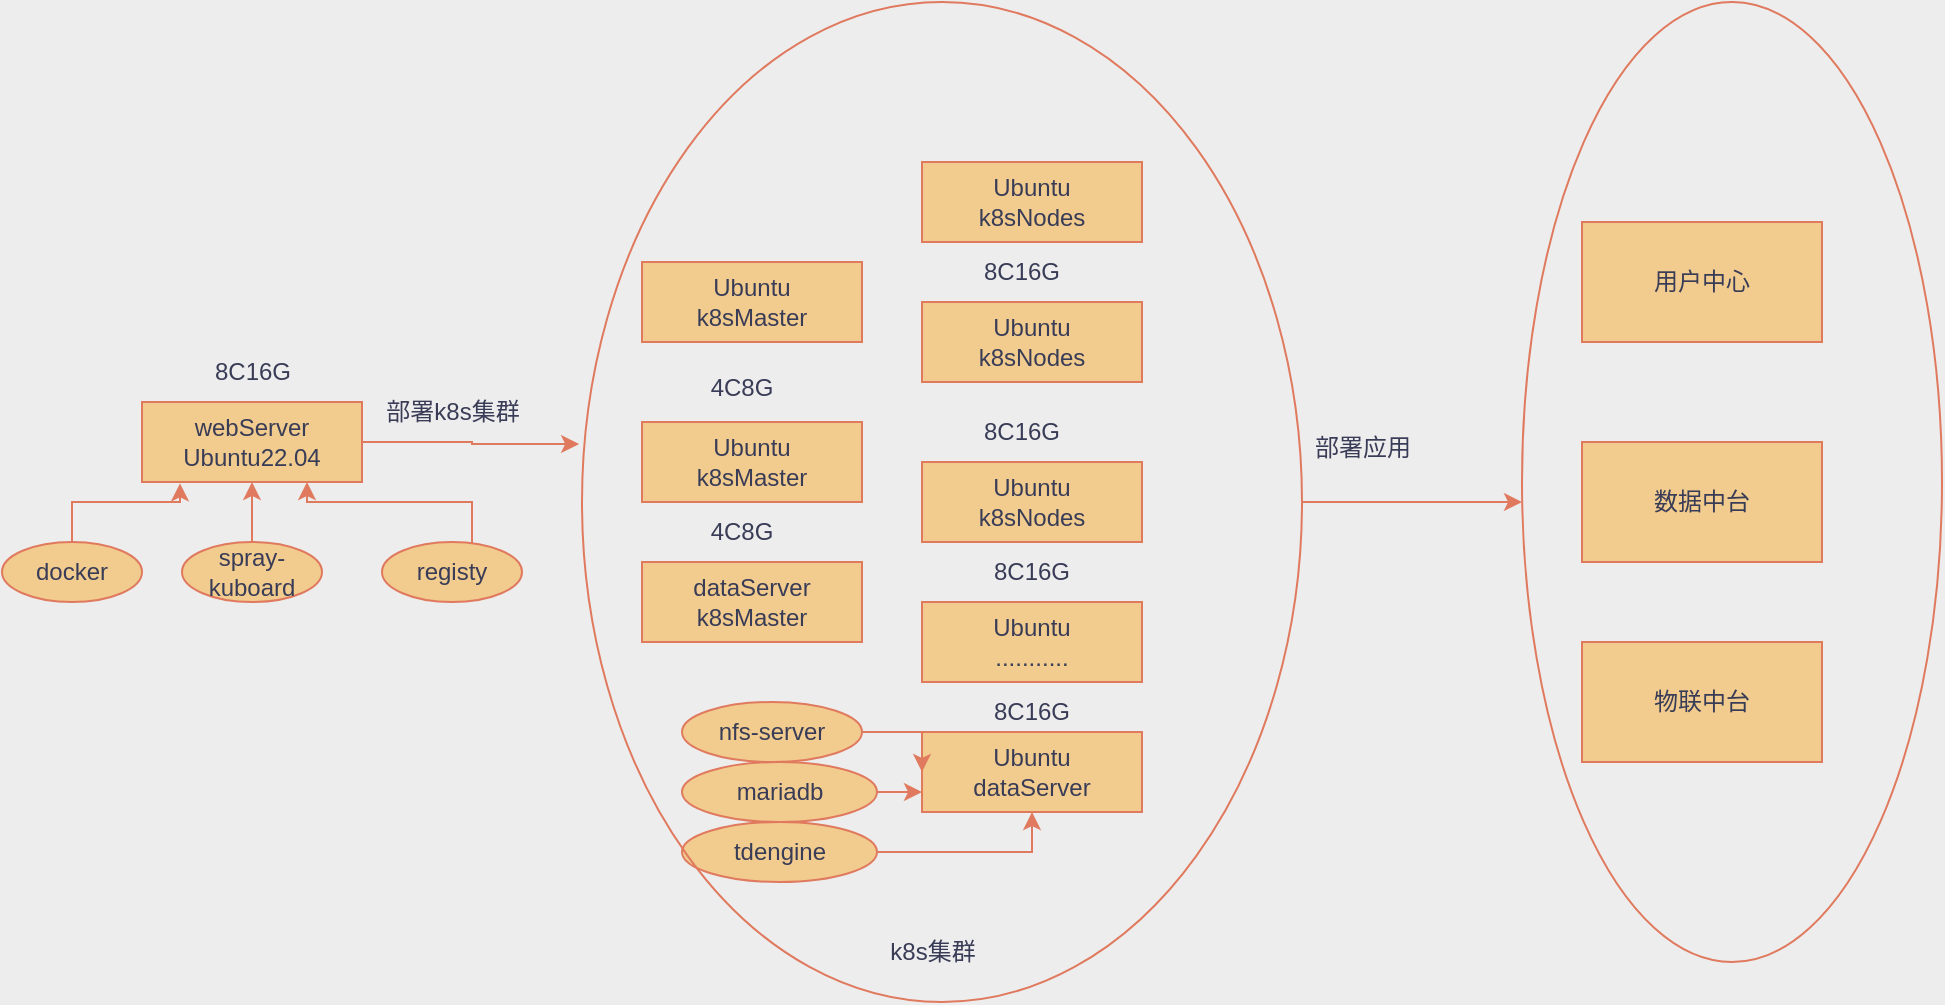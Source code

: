 <mxfile version="22.1.3" type="github">
  <diagram name="第 1 页" id="i8u_OBD3O_TQcKY7orfp">
    <mxGraphModel dx="3267" dy="1355" grid="1" gridSize="10" guides="1" tooltips="1" connect="1" arrows="1" fold="1" page="1" pageScale="1" pageWidth="827" pageHeight="1169" background="#EDEDED" math="0" shadow="0">
      <root>
        <mxCell id="0" />
        <mxCell id="1" parent="0" />
        <mxCell id="NINAPxGtuBQYfsfIf3ee-2" value="Ubuntu&lt;br&gt;k8sNodes" style="rounded=0;whiteSpace=wrap;html=1;labelBackgroundColor=none;fillColor=#F2CC8F;strokeColor=#E07A5F;fontColor=#393C56;" parent="1" vertex="1">
          <mxGeometry x="200" y="260" width="110" height="40" as="geometry" />
        </mxCell>
        <mxCell id="NINAPxGtuBQYfsfIf3ee-6" value="Ubuntu&lt;br&gt;dataServer" style="rounded=0;whiteSpace=wrap;html=1;labelBackgroundColor=none;fillColor=#F2CC8F;strokeColor=#E07A5F;fontColor=#393C56;" parent="1" vertex="1">
          <mxGeometry x="200" y="545" width="110" height="40" as="geometry" />
        </mxCell>
        <mxCell id="NINAPxGtuBQYfsfIf3ee-7" value="Ubuntu&lt;br&gt;k8sNodes" style="rounded=0;whiteSpace=wrap;html=1;labelBackgroundColor=none;fillColor=#F2CC8F;strokeColor=#E07A5F;fontColor=#393C56;" parent="1" vertex="1">
          <mxGeometry x="200" y="410" width="110" height="40" as="geometry" />
        </mxCell>
        <mxCell id="NINAPxGtuBQYfsfIf3ee-8" value="Ubuntu&lt;br&gt;k8sNodes" style="rounded=0;whiteSpace=wrap;html=1;labelBackgroundColor=none;fillColor=#F2CC8F;strokeColor=#E07A5F;fontColor=#393C56;" parent="1" vertex="1">
          <mxGeometry x="200" y="330" width="110" height="40" as="geometry" />
        </mxCell>
        <mxCell id="NINAPxGtuBQYfsfIf3ee-45" style="edgeStyle=orthogonalEdgeStyle;rounded=0;orthogonalLoop=1;jettySize=auto;html=1;entryX=-0.004;entryY=0.442;entryDx=0;entryDy=0;entryPerimeter=0;labelBackgroundColor=none;strokeColor=#E07A5F;fontColor=default;" parent="1" source="NINAPxGtuBQYfsfIf3ee-33" target="53lafkm3msvrPaQ8JH2_-17" edge="1">
          <mxGeometry relative="1" as="geometry">
            <mxPoint x="20" y="400" as="targetPoint" />
          </mxGeometry>
        </mxCell>
        <mxCell id="NINAPxGtuBQYfsfIf3ee-33" value="webServer&lt;br&gt;Ubuntu22.04" style="rounded=0;whiteSpace=wrap;html=1;labelBackgroundColor=none;fillColor=#F2CC8F;strokeColor=#E07A5F;fontColor=#393C56;" parent="1" vertex="1">
          <mxGeometry x="-190" y="380" width="110" height="40" as="geometry" />
        </mxCell>
        <mxCell id="qvz7UbXK8W9iCngONPpW-1" value="docker" style="ellipse;whiteSpace=wrap;html=1;labelBackgroundColor=none;fillColor=#F2CC8F;strokeColor=#E07A5F;fontColor=#393C56;" parent="1" vertex="1">
          <mxGeometry x="-260" y="450" width="70" height="30" as="geometry" />
        </mxCell>
        <mxCell id="qvz7UbXK8W9iCngONPpW-6" style="edgeStyle=orthogonalEdgeStyle;rounded=0;orthogonalLoop=1;jettySize=auto;html=1;exitX=0.5;exitY=0;exitDx=0;exitDy=0;entryX=0.5;entryY=1;entryDx=0;entryDy=0;labelBackgroundColor=none;strokeColor=#E07A5F;fontColor=default;" parent="1" source="qvz7UbXK8W9iCngONPpW-2" target="NINAPxGtuBQYfsfIf3ee-33" edge="1">
          <mxGeometry relative="1" as="geometry" />
        </mxCell>
        <mxCell id="qvz7UbXK8W9iCngONPpW-2" value="spray-kuboard" style="ellipse;whiteSpace=wrap;html=1;labelBackgroundColor=none;fillColor=#F2CC8F;strokeColor=#E07A5F;fontColor=#393C56;" parent="1" vertex="1">
          <mxGeometry x="-170" y="450" width="70" height="30" as="geometry" />
        </mxCell>
        <mxCell id="qvz7UbXK8W9iCngONPpW-7" style="edgeStyle=orthogonalEdgeStyle;rounded=0;orthogonalLoop=1;jettySize=auto;html=1;entryX=0.75;entryY=1;entryDx=0;entryDy=0;labelBackgroundColor=none;strokeColor=#E07A5F;fontColor=default;" parent="1" source="qvz7UbXK8W9iCngONPpW-4" target="NINAPxGtuBQYfsfIf3ee-33" edge="1">
          <mxGeometry relative="1" as="geometry">
            <Array as="points">
              <mxPoint x="-25" y="430" />
              <mxPoint x="-107" y="430" />
            </Array>
          </mxGeometry>
        </mxCell>
        <mxCell id="qvz7UbXK8W9iCngONPpW-4" value="registy" style="ellipse;whiteSpace=wrap;html=1;labelBackgroundColor=none;fillColor=#F2CC8F;strokeColor=#E07A5F;fontColor=#393C56;" parent="1" vertex="1">
          <mxGeometry x="-70" y="450" width="70" height="30" as="geometry" />
        </mxCell>
        <mxCell id="qvz7UbXK8W9iCngONPpW-5" style="edgeStyle=orthogonalEdgeStyle;rounded=0;orthogonalLoop=1;jettySize=auto;html=1;exitX=0.5;exitY=0;exitDx=0;exitDy=0;entryX=0.173;entryY=1.017;entryDx=0;entryDy=0;entryPerimeter=0;labelBackgroundColor=none;strokeColor=#E07A5F;fontColor=default;" parent="1" source="qvz7UbXK8W9iCngONPpW-1" target="NINAPxGtuBQYfsfIf3ee-33" edge="1">
          <mxGeometry relative="1" as="geometry" />
        </mxCell>
        <mxCell id="53lafkm3msvrPaQ8JH2_-3" value="Ubuntu&lt;br&gt;k8sMaster" style="rounded=0;whiteSpace=wrap;html=1;labelBackgroundColor=none;fillColor=#F2CC8F;strokeColor=#E07A5F;fontColor=#393C56;" parent="1" vertex="1">
          <mxGeometry x="60" y="310" width="110" height="40" as="geometry" />
        </mxCell>
        <mxCell id="53lafkm3msvrPaQ8JH2_-4" value="Ubuntu&lt;br&gt;k8sMaster" style="rounded=0;whiteSpace=wrap;html=1;labelBackgroundColor=none;fillColor=#F2CC8F;strokeColor=#E07A5F;fontColor=#393C56;" parent="1" vertex="1">
          <mxGeometry x="60" y="390" width="110" height="40" as="geometry" />
        </mxCell>
        <mxCell id="53lafkm3msvrPaQ8JH2_-5" value="dataServer&lt;br&gt;k8sMaster" style="rounded=0;whiteSpace=wrap;html=1;labelBackgroundColor=none;fillColor=#F2CC8F;strokeColor=#E07A5F;fontColor=#393C56;" parent="1" vertex="1">
          <mxGeometry x="60" y="460" width="110" height="40" as="geometry" />
        </mxCell>
        <mxCell id="53lafkm3msvrPaQ8JH2_-6" value="Ubuntu&lt;br&gt;..........." style="rounded=0;whiteSpace=wrap;html=1;labelBackgroundColor=none;fillColor=#F2CC8F;strokeColor=#E07A5F;fontColor=#393C56;" parent="1" vertex="1">
          <mxGeometry x="200" y="480" width="110" height="40" as="geometry" />
        </mxCell>
        <mxCell id="53lafkm3msvrPaQ8JH2_-12" style="edgeStyle=orthogonalEdgeStyle;rounded=0;orthogonalLoop=1;jettySize=auto;html=1;exitX=1;exitY=0.5;exitDx=0;exitDy=0;entryX=0;entryY=0.5;entryDx=0;entryDy=0;labelBackgroundColor=none;strokeColor=#E07A5F;fontColor=default;" parent="1" source="53lafkm3msvrPaQ8JH2_-9" target="NINAPxGtuBQYfsfIf3ee-6" edge="1">
          <mxGeometry relative="1" as="geometry" />
        </mxCell>
        <mxCell id="53lafkm3msvrPaQ8JH2_-9" value="nfs-server" style="ellipse;whiteSpace=wrap;html=1;labelBackgroundColor=none;fillColor=#F2CC8F;strokeColor=#E07A5F;fontColor=#393C56;" parent="1" vertex="1">
          <mxGeometry x="80" y="530" width="90" height="30" as="geometry" />
        </mxCell>
        <mxCell id="53lafkm3msvrPaQ8JH2_-13" style="edgeStyle=orthogonalEdgeStyle;rounded=0;orthogonalLoop=1;jettySize=auto;html=1;exitX=1;exitY=0.5;exitDx=0;exitDy=0;entryX=0;entryY=0.75;entryDx=0;entryDy=0;labelBackgroundColor=none;strokeColor=#E07A5F;fontColor=default;" parent="1" source="53lafkm3msvrPaQ8JH2_-11" target="NINAPxGtuBQYfsfIf3ee-6" edge="1">
          <mxGeometry relative="1" as="geometry" />
        </mxCell>
        <mxCell id="53lafkm3msvrPaQ8JH2_-11" value="mariadb" style="ellipse;whiteSpace=wrap;html=1;labelBackgroundColor=none;fillColor=#F2CC8F;strokeColor=#E07A5F;fontColor=#393C56;" parent="1" vertex="1">
          <mxGeometry x="80" y="560" width="97.5" height="30" as="geometry" />
        </mxCell>
        <mxCell id="53lafkm3msvrPaQ8JH2_-15" value="" style="edgeStyle=orthogonalEdgeStyle;rounded=0;orthogonalLoop=1;jettySize=auto;html=1;labelBackgroundColor=none;strokeColor=#E07A5F;fontColor=default;" parent="1" source="53lafkm3msvrPaQ8JH2_-14" target="NINAPxGtuBQYfsfIf3ee-6" edge="1">
          <mxGeometry relative="1" as="geometry" />
        </mxCell>
        <mxCell id="53lafkm3msvrPaQ8JH2_-14" value="tdengine" style="ellipse;whiteSpace=wrap;html=1;labelBackgroundColor=none;fillColor=#F2CC8F;strokeColor=#E07A5F;fontColor=#393C56;" parent="1" vertex="1">
          <mxGeometry x="80" y="590" width="97.5" height="30" as="geometry" />
        </mxCell>
        <mxCell id="53lafkm3msvrPaQ8JH2_-21" style="edgeStyle=orthogonalEdgeStyle;rounded=0;orthogonalLoop=1;jettySize=auto;html=1;labelBackgroundColor=none;strokeColor=#E07A5F;fontColor=default;" parent="1" source="53lafkm3msvrPaQ8JH2_-17" edge="1">
          <mxGeometry relative="1" as="geometry">
            <mxPoint x="500" y="430" as="targetPoint" />
          </mxGeometry>
        </mxCell>
        <mxCell id="53lafkm3msvrPaQ8JH2_-17" value="" style="ellipse;whiteSpace=wrap;html=1;fillColor=none;labelBackgroundColor=none;strokeColor=#E07A5F;fontColor=#393C56;" parent="1" vertex="1">
          <mxGeometry x="30" y="180" width="360" height="500" as="geometry" />
        </mxCell>
        <mxCell id="53lafkm3msvrPaQ8JH2_-18" value="k8s集群" style="text;html=1;align=center;verticalAlign=middle;resizable=0;points=[];autosize=1;labelBackgroundColor=none;fontColor=#393C56;" parent="1" vertex="1">
          <mxGeometry x="170" y="640" width="70" height="30" as="geometry" />
        </mxCell>
        <mxCell id="53lafkm3msvrPaQ8JH2_-19" value="部署k8s集群" style="text;html=1;align=center;verticalAlign=middle;resizable=0;points=[];autosize=1;strokeColor=none;fillColor=none;labelBackgroundColor=none;fontColor=#393C56;" parent="1" vertex="1">
          <mxGeometry x="-80" y="370" width="90" height="30" as="geometry" />
        </mxCell>
        <mxCell id="53lafkm3msvrPaQ8JH2_-22" value="部署应用" style="text;html=1;align=center;verticalAlign=middle;resizable=0;points=[];autosize=1;strokeColor=none;fillColor=none;labelBackgroundColor=none;fontColor=#393C56;" parent="1" vertex="1">
          <mxGeometry x="385" y="388" width="70" height="30" as="geometry" />
        </mxCell>
        <mxCell id="53lafkm3msvrPaQ8JH2_-23" value="用户中心" style="rounded=0;whiteSpace=wrap;html=1;labelBackgroundColor=none;fillColor=#F2CC8F;strokeColor=#E07A5F;fontColor=#393C56;" parent="1" vertex="1">
          <mxGeometry x="530" y="290" width="120" height="60" as="geometry" />
        </mxCell>
        <mxCell id="53lafkm3msvrPaQ8JH2_-25" value="数据中台" style="rounded=0;whiteSpace=wrap;html=1;labelBackgroundColor=none;fillColor=#F2CC8F;strokeColor=#E07A5F;fontColor=#393C56;" parent="1" vertex="1">
          <mxGeometry x="530" y="400" width="120" height="60" as="geometry" />
        </mxCell>
        <mxCell id="53lafkm3msvrPaQ8JH2_-27" value="物联中台" style="rounded=0;whiteSpace=wrap;html=1;labelBackgroundColor=none;fillColor=#F2CC8F;strokeColor=#E07A5F;fontColor=#393C56;" parent="1" vertex="1">
          <mxGeometry x="530" y="500" width="120" height="60" as="geometry" />
        </mxCell>
        <mxCell id="53lafkm3msvrPaQ8JH2_-28" value="" style="ellipse;whiteSpace=wrap;html=1;fillColor=none;labelBackgroundColor=none;strokeColor=#E07A5F;fontColor=#393C56;" parent="1" vertex="1">
          <mxGeometry x="500" y="180" width="210" height="480" as="geometry" />
        </mxCell>
        <mxCell id="53lafkm3msvrPaQ8JH2_-29" value="4C8G" style="text;html=1;strokeColor=none;fillColor=none;align=center;verticalAlign=middle;whiteSpace=wrap;rounded=0;labelBackgroundColor=none;fontColor=#393C56;" parent="1" vertex="1">
          <mxGeometry x="80" y="358" width="60" height="30" as="geometry" />
        </mxCell>
        <mxCell id="53lafkm3msvrPaQ8JH2_-30" value="8C16G" style="text;html=1;strokeColor=none;fillColor=none;align=center;verticalAlign=middle;whiteSpace=wrap;rounded=0;labelBackgroundColor=none;fontColor=#393C56;" parent="1" vertex="1">
          <mxGeometry x="220" y="300" width="60" height="30" as="geometry" />
        </mxCell>
        <mxCell id="53lafkm3msvrPaQ8JH2_-31" value="8C16G" style="text;html=1;strokeColor=none;fillColor=none;align=center;verticalAlign=middle;whiteSpace=wrap;rounded=0;labelBackgroundColor=none;fontColor=#393C56;" parent="1" vertex="1">
          <mxGeometry x="220" y="380" width="60" height="30" as="geometry" />
        </mxCell>
        <mxCell id="53lafkm3msvrPaQ8JH2_-33" value="8C16G" style="text;html=1;strokeColor=none;fillColor=none;align=center;verticalAlign=middle;whiteSpace=wrap;rounded=0;labelBackgroundColor=none;fontColor=#393C56;" parent="1" vertex="1">
          <mxGeometry x="225" y="450" width="60" height="30" as="geometry" />
        </mxCell>
        <mxCell id="53lafkm3msvrPaQ8JH2_-34" value="8C16G" style="text;html=1;strokeColor=none;fillColor=none;align=center;verticalAlign=middle;whiteSpace=wrap;rounded=0;labelBackgroundColor=none;fontColor=#393C56;" parent="1" vertex="1">
          <mxGeometry x="225" y="520" width="60" height="30" as="geometry" />
        </mxCell>
        <mxCell id="53lafkm3msvrPaQ8JH2_-35" value="8C16G" style="text;html=1;align=center;verticalAlign=middle;resizable=0;points=[];autosize=1;strokeColor=none;fillColor=none;labelBackgroundColor=none;fontColor=#393C56;" parent="1" vertex="1">
          <mxGeometry x="-165" y="350" width="60" height="30" as="geometry" />
        </mxCell>
        <mxCell id="53lafkm3msvrPaQ8JH2_-36" value="4C8G" style="text;html=1;strokeColor=none;fillColor=none;align=center;verticalAlign=middle;whiteSpace=wrap;rounded=0;labelBackgroundColor=none;fontColor=#393C56;" parent="1" vertex="1">
          <mxGeometry x="80" y="430" width="60" height="30" as="geometry" />
        </mxCell>
      </root>
    </mxGraphModel>
  </diagram>
</mxfile>
